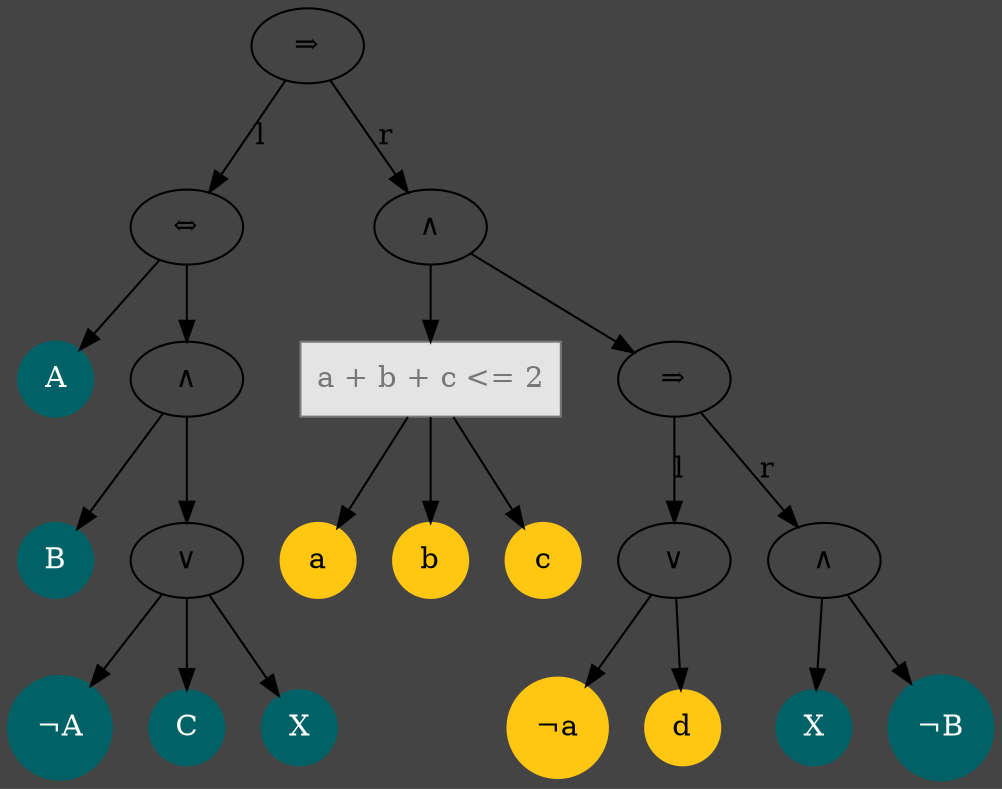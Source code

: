 digraph G {
  bgcolor="#444444"

  id0 [label="⇒", shape=ellipse, color="#000000", fontcolor="#000000"]
  id1 [label="⇔", shape=ellipse, color="#000000", fontcolor="#000000"]
  id2 [label="A", shape=circle, color="#006266", fontcolor="#ffffff", style=filled, fillcolor="#006266"]
  id3 [label="∧", shape=ellipse, color="#000000", fontcolor="#000000"]
  id4 [label="B", shape=circle, color="#006266", fontcolor="#ffffff", style=filled, fillcolor="#006266"]
  id5 [label="∨", shape=ellipse, color="#000000", fontcolor="#000000"]
  id6 [label="¬A", shape=circle, color="#006266", fontcolor="#ffffff", style=filled, fillcolor="#006266"]
  id7 [label="C", shape=circle, color="#006266", fontcolor="#ffffff", style=filled, fillcolor="#006266"]
  id8 [label="X", shape=circle, color="#006266", fontcolor="#ffffff", style=filled, fillcolor="#006266"]
  id9 [label="∧", shape=ellipse, color="#000000", fontcolor="#000000"]
  id10 [label="a + b + c <= 2", shape=box, color="#777777", fontcolor="#777777", style=filled, fillcolor="#e4e4e4"]
  id11 [label="a", shape=circle, color="#ffc612", fontcolor="#000000", style=filled, fillcolor="#ffc612"]
  id12 [label="b", shape=circle, color="#ffc612", fontcolor="#000000", style=filled, fillcolor="#ffc612"]
  id13 [label="c", shape=circle, color="#ffc612", fontcolor="#000000", style=filled, fillcolor="#ffc612"]
  id14 [label="⇒", shape=ellipse, color="#000000", fontcolor="#000000"]
  id15 [label="∨", shape=ellipse, color="#000000", fontcolor="#000000"]
  id16 [label="¬a", shape=circle, color="#ffc612", fontcolor="#000000", style=filled, fillcolor="#ffc612"]
  id17 [label="d", shape=circle, color="#ffc612", fontcolor="#000000", style=filled, fillcolor="#ffc612"]
  id18 [label="∧", shape=ellipse, color="#000000", fontcolor="#000000"]
  id19 [label="X", shape=circle, color="#006266", fontcolor="#ffffff", style=filled, fillcolor="#006266"]
  id20 [label="¬B", shape=circle, color="#006266", fontcolor="#ffffff", style=filled, fillcolor="#006266"]

  id3 -> id4
  id5 -> id6
  id5 -> id7
  id5 -> id8
  id3 -> id5
  id1 -> id2
  id1 -> id3
  id10 -> id11
  id10 -> id12
  id10 -> id13
  id9 -> id10
  id15 -> id16
  id15 -> id17
  id18 -> id19
  id18 -> id20
  id14 -> id15 [label="l"]
  id14 -> id18 [label="r"]
  id9 -> id14
  id0 -> id1 [label="l"]
  id0 -> id9 [label="r"]
}
